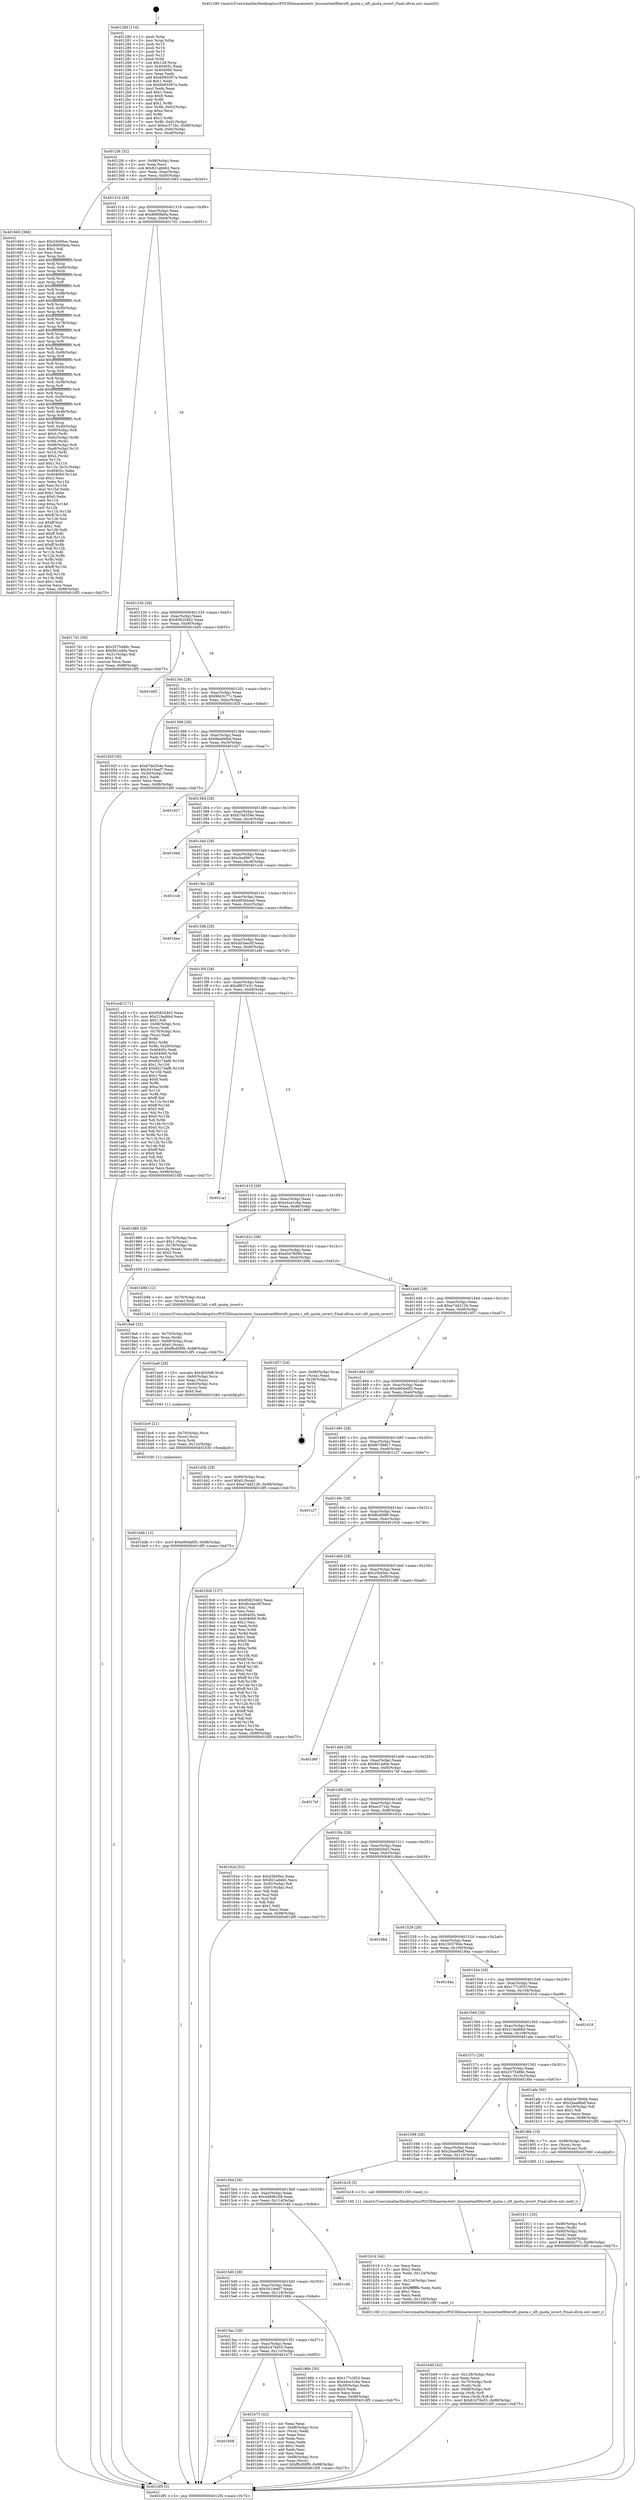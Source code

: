 digraph "0x401280" {
  label = "0x401280 (/mnt/c/Users/mathe/Desktop/tcc/POCII/binaries/extr_linuxnetnetfilternft_quota.c_nft_quota_invert_Final-ollvm.out::main(0))"
  labelloc = "t"
  node[shape=record]

  Entry [label="",width=0.3,height=0.3,shape=circle,fillcolor=black,style=filled]
  "0x4012f4" [label="{
     0x4012f4 [32]\l
     | [instrs]\l
     &nbsp;&nbsp;0x4012f4 \<+6\>: mov -0x98(%rbp),%eax\l
     &nbsp;&nbsp;0x4012fa \<+2\>: mov %eax,%ecx\l
     &nbsp;&nbsp;0x4012fc \<+6\>: sub $0x821a6462,%ecx\l
     &nbsp;&nbsp;0x401302 \<+6\>: mov %eax,-0xac(%rbp)\l
     &nbsp;&nbsp;0x401308 \<+6\>: mov %ecx,-0xb0(%rbp)\l
     &nbsp;&nbsp;0x40130e \<+6\>: je 0000000000401663 \<main+0x3e3\>\l
  }"]
  "0x401663" [label="{
     0x401663 [366]\l
     | [instrs]\l
     &nbsp;&nbsp;0x401663 \<+5\>: mov $0x25b95ec,%eax\l
     &nbsp;&nbsp;0x401668 \<+5\>: mov $0x8660fa0a,%ecx\l
     &nbsp;&nbsp;0x40166d \<+2\>: mov $0x1,%dl\l
     &nbsp;&nbsp;0x40166f \<+2\>: xor %esi,%esi\l
     &nbsp;&nbsp;0x401671 \<+3\>: mov %rsp,%rdi\l
     &nbsp;&nbsp;0x401674 \<+4\>: add $0xfffffffffffffff0,%rdi\l
     &nbsp;&nbsp;0x401678 \<+3\>: mov %rdi,%rsp\l
     &nbsp;&nbsp;0x40167b \<+7\>: mov %rdi,-0x90(%rbp)\l
     &nbsp;&nbsp;0x401682 \<+3\>: mov %rsp,%rdi\l
     &nbsp;&nbsp;0x401685 \<+4\>: add $0xfffffffffffffff0,%rdi\l
     &nbsp;&nbsp;0x401689 \<+3\>: mov %rdi,%rsp\l
     &nbsp;&nbsp;0x40168c \<+3\>: mov %rsp,%r8\l
     &nbsp;&nbsp;0x40168f \<+4\>: add $0xfffffffffffffff0,%r8\l
     &nbsp;&nbsp;0x401693 \<+3\>: mov %r8,%rsp\l
     &nbsp;&nbsp;0x401696 \<+7\>: mov %r8,-0x88(%rbp)\l
     &nbsp;&nbsp;0x40169d \<+3\>: mov %rsp,%r8\l
     &nbsp;&nbsp;0x4016a0 \<+4\>: add $0xfffffffffffffff0,%r8\l
     &nbsp;&nbsp;0x4016a4 \<+3\>: mov %r8,%rsp\l
     &nbsp;&nbsp;0x4016a7 \<+4\>: mov %r8,-0x80(%rbp)\l
     &nbsp;&nbsp;0x4016ab \<+3\>: mov %rsp,%r8\l
     &nbsp;&nbsp;0x4016ae \<+4\>: add $0xfffffffffffffff0,%r8\l
     &nbsp;&nbsp;0x4016b2 \<+3\>: mov %r8,%rsp\l
     &nbsp;&nbsp;0x4016b5 \<+4\>: mov %r8,-0x78(%rbp)\l
     &nbsp;&nbsp;0x4016b9 \<+3\>: mov %rsp,%r8\l
     &nbsp;&nbsp;0x4016bc \<+4\>: add $0xfffffffffffffff0,%r8\l
     &nbsp;&nbsp;0x4016c0 \<+3\>: mov %r8,%rsp\l
     &nbsp;&nbsp;0x4016c3 \<+4\>: mov %r8,-0x70(%rbp)\l
     &nbsp;&nbsp;0x4016c7 \<+3\>: mov %rsp,%r8\l
     &nbsp;&nbsp;0x4016ca \<+4\>: add $0xfffffffffffffff0,%r8\l
     &nbsp;&nbsp;0x4016ce \<+3\>: mov %r8,%rsp\l
     &nbsp;&nbsp;0x4016d1 \<+4\>: mov %r8,-0x68(%rbp)\l
     &nbsp;&nbsp;0x4016d5 \<+3\>: mov %rsp,%r8\l
     &nbsp;&nbsp;0x4016d8 \<+4\>: add $0xfffffffffffffff0,%r8\l
     &nbsp;&nbsp;0x4016dc \<+3\>: mov %r8,%rsp\l
     &nbsp;&nbsp;0x4016df \<+4\>: mov %r8,-0x60(%rbp)\l
     &nbsp;&nbsp;0x4016e3 \<+3\>: mov %rsp,%r8\l
     &nbsp;&nbsp;0x4016e6 \<+4\>: add $0xfffffffffffffff0,%r8\l
     &nbsp;&nbsp;0x4016ea \<+3\>: mov %r8,%rsp\l
     &nbsp;&nbsp;0x4016ed \<+4\>: mov %r8,-0x58(%rbp)\l
     &nbsp;&nbsp;0x4016f1 \<+3\>: mov %rsp,%r8\l
     &nbsp;&nbsp;0x4016f4 \<+4\>: add $0xfffffffffffffff0,%r8\l
     &nbsp;&nbsp;0x4016f8 \<+3\>: mov %r8,%rsp\l
     &nbsp;&nbsp;0x4016fb \<+4\>: mov %r8,-0x50(%rbp)\l
     &nbsp;&nbsp;0x4016ff \<+3\>: mov %rsp,%r8\l
     &nbsp;&nbsp;0x401702 \<+4\>: add $0xfffffffffffffff0,%r8\l
     &nbsp;&nbsp;0x401706 \<+3\>: mov %r8,%rsp\l
     &nbsp;&nbsp;0x401709 \<+4\>: mov %r8,-0x48(%rbp)\l
     &nbsp;&nbsp;0x40170d \<+3\>: mov %rsp,%r8\l
     &nbsp;&nbsp;0x401710 \<+4\>: add $0xfffffffffffffff0,%r8\l
     &nbsp;&nbsp;0x401714 \<+3\>: mov %r8,%rsp\l
     &nbsp;&nbsp;0x401717 \<+4\>: mov %r8,-0x40(%rbp)\l
     &nbsp;&nbsp;0x40171b \<+7\>: mov -0x90(%rbp),%r8\l
     &nbsp;&nbsp;0x401722 \<+7\>: movl $0x0,(%r8)\l
     &nbsp;&nbsp;0x401729 \<+7\>: mov -0x9c(%rbp),%r9d\l
     &nbsp;&nbsp;0x401730 \<+3\>: mov %r9d,(%rdi)\l
     &nbsp;&nbsp;0x401733 \<+7\>: mov -0x88(%rbp),%r8\l
     &nbsp;&nbsp;0x40173a \<+7\>: mov -0xa8(%rbp),%r10\l
     &nbsp;&nbsp;0x401741 \<+3\>: mov %r10,(%r8)\l
     &nbsp;&nbsp;0x401744 \<+3\>: cmpl $0x2,(%rdi)\l
     &nbsp;&nbsp;0x401747 \<+4\>: setne %r11b\l
     &nbsp;&nbsp;0x40174b \<+4\>: and $0x1,%r11b\l
     &nbsp;&nbsp;0x40174f \<+4\>: mov %r11b,-0x31(%rbp)\l
     &nbsp;&nbsp;0x401753 \<+7\>: mov 0x40405c,%ebx\l
     &nbsp;&nbsp;0x40175a \<+8\>: mov 0x404060,%r14d\l
     &nbsp;&nbsp;0x401762 \<+3\>: sub $0x1,%esi\l
     &nbsp;&nbsp;0x401765 \<+3\>: mov %ebx,%r15d\l
     &nbsp;&nbsp;0x401768 \<+3\>: add %esi,%r15d\l
     &nbsp;&nbsp;0x40176b \<+4\>: imul %r15d,%ebx\l
     &nbsp;&nbsp;0x40176f \<+3\>: and $0x1,%ebx\l
     &nbsp;&nbsp;0x401772 \<+3\>: cmp $0x0,%ebx\l
     &nbsp;&nbsp;0x401775 \<+4\>: sete %r11b\l
     &nbsp;&nbsp;0x401779 \<+4\>: cmp $0xa,%r14d\l
     &nbsp;&nbsp;0x40177d \<+4\>: setl %r12b\l
     &nbsp;&nbsp;0x401781 \<+3\>: mov %r11b,%r13b\l
     &nbsp;&nbsp;0x401784 \<+4\>: xor $0xff,%r13b\l
     &nbsp;&nbsp;0x401788 \<+3\>: mov %r12b,%sil\l
     &nbsp;&nbsp;0x40178b \<+4\>: xor $0xff,%sil\l
     &nbsp;&nbsp;0x40178f \<+3\>: xor $0x1,%dl\l
     &nbsp;&nbsp;0x401792 \<+3\>: mov %r13b,%dil\l
     &nbsp;&nbsp;0x401795 \<+4\>: and $0xff,%dil\l
     &nbsp;&nbsp;0x401799 \<+3\>: and %dl,%r11b\l
     &nbsp;&nbsp;0x40179c \<+3\>: mov %sil,%r8b\l
     &nbsp;&nbsp;0x40179f \<+4\>: and $0xff,%r8b\l
     &nbsp;&nbsp;0x4017a3 \<+3\>: and %dl,%r12b\l
     &nbsp;&nbsp;0x4017a6 \<+3\>: or %r11b,%dil\l
     &nbsp;&nbsp;0x4017a9 \<+3\>: or %r12b,%r8b\l
     &nbsp;&nbsp;0x4017ac \<+3\>: xor %r8b,%dil\l
     &nbsp;&nbsp;0x4017af \<+3\>: or %sil,%r13b\l
     &nbsp;&nbsp;0x4017b2 \<+4\>: xor $0xff,%r13b\l
     &nbsp;&nbsp;0x4017b6 \<+3\>: or $0x1,%dl\l
     &nbsp;&nbsp;0x4017b9 \<+3\>: and %dl,%r13b\l
     &nbsp;&nbsp;0x4017bc \<+3\>: or %r13b,%dil\l
     &nbsp;&nbsp;0x4017bf \<+4\>: test $0x1,%dil\l
     &nbsp;&nbsp;0x4017c3 \<+3\>: cmovne %ecx,%eax\l
     &nbsp;&nbsp;0x4017c6 \<+6\>: mov %eax,-0x98(%rbp)\l
     &nbsp;&nbsp;0x4017cc \<+5\>: jmp 0000000000401df5 \<main+0xb75\>\l
  }"]
  "0x401314" [label="{
     0x401314 [28]\l
     | [instrs]\l
     &nbsp;&nbsp;0x401314 \<+5\>: jmp 0000000000401319 \<main+0x99\>\l
     &nbsp;&nbsp;0x401319 \<+6\>: mov -0xac(%rbp),%eax\l
     &nbsp;&nbsp;0x40131f \<+5\>: sub $0x8660fa0a,%eax\l
     &nbsp;&nbsp;0x401324 \<+6\>: mov %eax,-0xb4(%rbp)\l
     &nbsp;&nbsp;0x40132a \<+6\>: je 00000000004017d1 \<main+0x551\>\l
  }"]
  Exit [label="",width=0.3,height=0.3,shape=circle,fillcolor=black,style=filled,peripheries=2]
  "0x4017d1" [label="{
     0x4017d1 [30]\l
     | [instrs]\l
     &nbsp;&nbsp;0x4017d1 \<+5\>: mov $0x2575488c,%eax\l
     &nbsp;&nbsp;0x4017d6 \<+5\>: mov $0x9d1ad0e,%ecx\l
     &nbsp;&nbsp;0x4017db \<+3\>: mov -0x31(%rbp),%dl\l
     &nbsp;&nbsp;0x4017de \<+3\>: test $0x1,%dl\l
     &nbsp;&nbsp;0x4017e1 \<+3\>: cmovne %ecx,%eax\l
     &nbsp;&nbsp;0x4017e4 \<+6\>: mov %eax,-0x98(%rbp)\l
     &nbsp;&nbsp;0x4017ea \<+5\>: jmp 0000000000401df5 \<main+0xb75\>\l
  }"]
  "0x401330" [label="{
     0x401330 [28]\l
     | [instrs]\l
     &nbsp;&nbsp;0x401330 \<+5\>: jmp 0000000000401335 \<main+0xb5\>\l
     &nbsp;&nbsp;0x401335 \<+6\>: mov -0xac(%rbp),%eax\l
     &nbsp;&nbsp;0x40133b \<+5\>: sub $0x95825462,%eax\l
     &nbsp;&nbsp;0x401340 \<+6\>: mov %eax,-0xb8(%rbp)\l
     &nbsp;&nbsp;0x401346 \<+6\>: je 0000000000401dd5 \<main+0xb55\>\l
  }"]
  "0x401bdb" [label="{
     0x401bdb [15]\l
     | [instrs]\l
     &nbsp;&nbsp;0x401bdb \<+10\>: movl $0xe90da0f3,-0x98(%rbp)\l
     &nbsp;&nbsp;0x401be5 \<+5\>: jmp 0000000000401df5 \<main+0xb75\>\l
  }"]
  "0x401dd5" [label="{
     0x401dd5\l
  }", style=dashed]
  "0x40134c" [label="{
     0x40134c [28]\l
     | [instrs]\l
     &nbsp;&nbsp;0x40134c \<+5\>: jmp 0000000000401351 \<main+0xd1\>\l
     &nbsp;&nbsp;0x401351 \<+6\>: mov -0xac(%rbp),%eax\l
     &nbsp;&nbsp;0x401357 \<+5\>: sub $0x96d3c77c,%eax\l
     &nbsp;&nbsp;0x40135c \<+6\>: mov %eax,-0xbc(%rbp)\l
     &nbsp;&nbsp;0x401362 \<+6\>: je 000000000040192f \<main+0x6af\>\l
  }"]
  "0x401bc6" [label="{
     0x401bc6 [21]\l
     | [instrs]\l
     &nbsp;&nbsp;0x401bc6 \<+4\>: mov -0x70(%rbp),%rcx\l
     &nbsp;&nbsp;0x401bca \<+3\>: mov (%rcx),%rcx\l
     &nbsp;&nbsp;0x401bcd \<+3\>: mov %rcx,%rdi\l
     &nbsp;&nbsp;0x401bd0 \<+6\>: mov %eax,-0x12c(%rbp)\l
     &nbsp;&nbsp;0x401bd6 \<+5\>: call 0000000000401030 \<free@plt\>\l
     | [calls]\l
     &nbsp;&nbsp;0x401030 \{1\} (unknown)\l
  }"]
  "0x40192f" [label="{
     0x40192f [30]\l
     | [instrs]\l
     &nbsp;&nbsp;0x40192f \<+5\>: mov $0xb7de354e,%eax\l
     &nbsp;&nbsp;0x401934 \<+5\>: mov $0x5410eef7,%ecx\l
     &nbsp;&nbsp;0x401939 \<+3\>: mov -0x30(%rbp),%edx\l
     &nbsp;&nbsp;0x40193c \<+3\>: cmp $0x1,%edx\l
     &nbsp;&nbsp;0x40193f \<+3\>: cmovl %ecx,%eax\l
     &nbsp;&nbsp;0x401942 \<+6\>: mov %eax,-0x98(%rbp)\l
     &nbsp;&nbsp;0x401948 \<+5\>: jmp 0000000000401df5 \<main+0xb75\>\l
  }"]
  "0x401368" [label="{
     0x401368 [28]\l
     | [instrs]\l
     &nbsp;&nbsp;0x401368 \<+5\>: jmp 000000000040136d \<main+0xed\>\l
     &nbsp;&nbsp;0x40136d \<+6\>: mov -0xac(%rbp),%eax\l
     &nbsp;&nbsp;0x401373 \<+5\>: sub $0x9ea0efbd,%eax\l
     &nbsp;&nbsp;0x401378 \<+6\>: mov %eax,-0xc0(%rbp)\l
     &nbsp;&nbsp;0x40137e \<+6\>: je 0000000000401d27 \<main+0xaa7\>\l
  }"]
  "0x401ba9" [label="{
     0x401ba9 [29]\l
     | [instrs]\l
     &nbsp;&nbsp;0x401ba9 \<+10\>: movabs $0x4020d6,%rdi\l
     &nbsp;&nbsp;0x401bb3 \<+4\>: mov -0x60(%rbp),%rcx\l
     &nbsp;&nbsp;0x401bb7 \<+2\>: mov %eax,(%rcx)\l
     &nbsp;&nbsp;0x401bb9 \<+4\>: mov -0x60(%rbp),%rcx\l
     &nbsp;&nbsp;0x401bbd \<+2\>: mov (%rcx),%esi\l
     &nbsp;&nbsp;0x401bbf \<+2\>: mov $0x0,%al\l
     &nbsp;&nbsp;0x401bc1 \<+5\>: call 0000000000401040 \<printf@plt\>\l
     | [calls]\l
     &nbsp;&nbsp;0x401040 \{1\} (unknown)\l
  }"]
  "0x401d27" [label="{
     0x401d27\l
  }", style=dashed]
  "0x401384" [label="{
     0x401384 [28]\l
     | [instrs]\l
     &nbsp;&nbsp;0x401384 \<+5\>: jmp 0000000000401389 \<main+0x109\>\l
     &nbsp;&nbsp;0x401389 \<+6\>: mov -0xac(%rbp),%eax\l
     &nbsp;&nbsp;0x40138f \<+5\>: sub $0xb7de354e,%eax\l
     &nbsp;&nbsp;0x401394 \<+6\>: mov %eax,-0xc4(%rbp)\l
     &nbsp;&nbsp;0x40139a \<+6\>: je 000000000040194d \<main+0x6cd\>\l
  }"]
  "0x401608" [label="{
     0x401608\l
  }", style=dashed]
  "0x40194d" [label="{
     0x40194d\l
  }", style=dashed]
  "0x4013a0" [label="{
     0x4013a0 [28]\l
     | [instrs]\l
     &nbsp;&nbsp;0x4013a0 \<+5\>: jmp 00000000004013a5 \<main+0x125\>\l
     &nbsp;&nbsp;0x4013a5 \<+6\>: mov -0xac(%rbp),%eax\l
     &nbsp;&nbsp;0x4013ab \<+5\>: sub $0xcba06b7c,%eax\l
     &nbsp;&nbsp;0x4013b0 \<+6\>: mov %eax,-0xc8(%rbp)\l
     &nbsp;&nbsp;0x4013b6 \<+6\>: je 0000000000401ccb \<main+0xa4b\>\l
  }"]
  "0x401b73" [label="{
     0x401b73 [42]\l
     | [instrs]\l
     &nbsp;&nbsp;0x401b73 \<+2\>: xor %eax,%eax\l
     &nbsp;&nbsp;0x401b75 \<+4\>: mov -0x68(%rbp),%rcx\l
     &nbsp;&nbsp;0x401b79 \<+2\>: mov (%rcx),%edx\l
     &nbsp;&nbsp;0x401b7b \<+2\>: mov %eax,%esi\l
     &nbsp;&nbsp;0x401b7d \<+2\>: sub %edx,%esi\l
     &nbsp;&nbsp;0x401b7f \<+2\>: mov %eax,%edx\l
     &nbsp;&nbsp;0x401b81 \<+3\>: sub $0x1,%edx\l
     &nbsp;&nbsp;0x401b84 \<+2\>: add %edx,%esi\l
     &nbsp;&nbsp;0x401b86 \<+2\>: sub %esi,%eax\l
     &nbsp;&nbsp;0x401b88 \<+4\>: mov -0x68(%rbp),%rcx\l
     &nbsp;&nbsp;0x401b8c \<+2\>: mov %eax,(%rcx)\l
     &nbsp;&nbsp;0x401b8e \<+10\>: movl $0xffcd08f9,-0x98(%rbp)\l
     &nbsp;&nbsp;0x401b98 \<+5\>: jmp 0000000000401df5 \<main+0xb75\>\l
  }"]
  "0x401ccb" [label="{
     0x401ccb\l
  }", style=dashed]
  "0x4013bc" [label="{
     0x4013bc [28]\l
     | [instrs]\l
     &nbsp;&nbsp;0x4013bc \<+5\>: jmp 00000000004013c1 \<main+0x141\>\l
     &nbsp;&nbsp;0x4013c1 \<+6\>: mov -0xac(%rbp),%eax\l
     &nbsp;&nbsp;0x4013c7 \<+5\>: sub $0xd93b4ea0,%eax\l
     &nbsp;&nbsp;0x4013cc \<+6\>: mov %eax,-0xcc(%rbp)\l
     &nbsp;&nbsp;0x4013d2 \<+6\>: je 0000000000401bea \<main+0x96a\>\l
  }"]
  "0x401b49" [label="{
     0x401b49 [42]\l
     | [instrs]\l
     &nbsp;&nbsp;0x401b49 \<+6\>: mov -0x128(%rbp),%ecx\l
     &nbsp;&nbsp;0x401b4f \<+3\>: imul %eax,%ecx\l
     &nbsp;&nbsp;0x401b52 \<+4\>: mov -0x70(%rbp),%rdi\l
     &nbsp;&nbsp;0x401b56 \<+3\>: mov (%rdi),%rdi\l
     &nbsp;&nbsp;0x401b59 \<+4\>: mov -0x68(%rbp),%r8\l
     &nbsp;&nbsp;0x401b5d \<+3\>: movslq (%r8),%r8\l
     &nbsp;&nbsp;0x401b60 \<+4\>: mov %ecx,(%rdi,%r8,4)\l
     &nbsp;&nbsp;0x401b64 \<+10\>: movl $0x62470e55,-0x98(%rbp)\l
     &nbsp;&nbsp;0x401b6e \<+5\>: jmp 0000000000401df5 \<main+0xb75\>\l
  }"]
  "0x401bea" [label="{
     0x401bea\l
  }", style=dashed]
  "0x4013d8" [label="{
     0x4013d8 [28]\l
     | [instrs]\l
     &nbsp;&nbsp;0x4013d8 \<+5\>: jmp 00000000004013dd \<main+0x15d\>\l
     &nbsp;&nbsp;0x4013dd \<+6\>: mov -0xac(%rbp),%eax\l
     &nbsp;&nbsp;0x4013e3 \<+5\>: sub $0xdb3aec0f,%eax\l
     &nbsp;&nbsp;0x4013e8 \<+6\>: mov %eax,-0xd0(%rbp)\l
     &nbsp;&nbsp;0x4013ee \<+6\>: je 0000000000401a4f \<main+0x7cf\>\l
  }"]
  "0x401b1d" [label="{
     0x401b1d [44]\l
     | [instrs]\l
     &nbsp;&nbsp;0x401b1d \<+2\>: xor %ecx,%ecx\l
     &nbsp;&nbsp;0x401b1f \<+5\>: mov $0x2,%edx\l
     &nbsp;&nbsp;0x401b24 \<+6\>: mov %edx,-0x124(%rbp)\l
     &nbsp;&nbsp;0x401b2a \<+1\>: cltd\l
     &nbsp;&nbsp;0x401b2b \<+6\>: mov -0x124(%rbp),%esi\l
     &nbsp;&nbsp;0x401b31 \<+2\>: idiv %esi\l
     &nbsp;&nbsp;0x401b33 \<+6\>: imul $0xfffffffe,%edx,%edx\l
     &nbsp;&nbsp;0x401b39 \<+3\>: sub $0x1,%ecx\l
     &nbsp;&nbsp;0x401b3c \<+2\>: sub %ecx,%edx\l
     &nbsp;&nbsp;0x401b3e \<+6\>: mov %edx,-0x128(%rbp)\l
     &nbsp;&nbsp;0x401b44 \<+5\>: call 0000000000401160 \<next_i\>\l
     | [calls]\l
     &nbsp;&nbsp;0x401160 \{1\} (/mnt/c/Users/mathe/Desktop/tcc/POCII/binaries/extr_linuxnetnetfilternft_quota.c_nft_quota_invert_Final-ollvm.out::next_i)\l
  }"]
  "0x401a4f" [label="{
     0x401a4f [171]\l
     | [instrs]\l
     &nbsp;&nbsp;0x401a4f \<+5\>: mov $0x95825462,%eax\l
     &nbsp;&nbsp;0x401a54 \<+5\>: mov $0x21fad6bd,%ecx\l
     &nbsp;&nbsp;0x401a59 \<+2\>: mov $0x1,%dl\l
     &nbsp;&nbsp;0x401a5b \<+4\>: mov -0x68(%rbp),%rsi\l
     &nbsp;&nbsp;0x401a5f \<+2\>: mov (%rsi),%edi\l
     &nbsp;&nbsp;0x401a61 \<+4\>: mov -0x78(%rbp),%rsi\l
     &nbsp;&nbsp;0x401a65 \<+2\>: cmp (%rsi),%edi\l
     &nbsp;&nbsp;0x401a67 \<+4\>: setl %r8b\l
     &nbsp;&nbsp;0x401a6b \<+4\>: and $0x1,%r8b\l
     &nbsp;&nbsp;0x401a6f \<+4\>: mov %r8b,-0x29(%rbp)\l
     &nbsp;&nbsp;0x401a73 \<+7\>: mov 0x40405c,%edi\l
     &nbsp;&nbsp;0x401a7a \<+8\>: mov 0x404060,%r9d\l
     &nbsp;&nbsp;0x401a82 \<+3\>: mov %edi,%r10d\l
     &nbsp;&nbsp;0x401a85 \<+7\>: sub $0x82c74af6,%r10d\l
     &nbsp;&nbsp;0x401a8c \<+4\>: sub $0x1,%r10d\l
     &nbsp;&nbsp;0x401a90 \<+7\>: add $0x82c74af6,%r10d\l
     &nbsp;&nbsp;0x401a97 \<+4\>: imul %r10d,%edi\l
     &nbsp;&nbsp;0x401a9b \<+3\>: and $0x1,%edi\l
     &nbsp;&nbsp;0x401a9e \<+3\>: cmp $0x0,%edi\l
     &nbsp;&nbsp;0x401aa1 \<+4\>: sete %r8b\l
     &nbsp;&nbsp;0x401aa5 \<+4\>: cmp $0xa,%r9d\l
     &nbsp;&nbsp;0x401aa9 \<+4\>: setl %r11b\l
     &nbsp;&nbsp;0x401aad \<+3\>: mov %r8b,%bl\l
     &nbsp;&nbsp;0x401ab0 \<+3\>: xor $0xff,%bl\l
     &nbsp;&nbsp;0x401ab3 \<+3\>: mov %r11b,%r14b\l
     &nbsp;&nbsp;0x401ab6 \<+4\>: xor $0xff,%r14b\l
     &nbsp;&nbsp;0x401aba \<+3\>: xor $0x0,%dl\l
     &nbsp;&nbsp;0x401abd \<+3\>: mov %bl,%r15b\l
     &nbsp;&nbsp;0x401ac0 \<+4\>: and $0x0,%r15b\l
     &nbsp;&nbsp;0x401ac4 \<+3\>: and %dl,%r8b\l
     &nbsp;&nbsp;0x401ac7 \<+3\>: mov %r14b,%r12b\l
     &nbsp;&nbsp;0x401aca \<+4\>: and $0x0,%r12b\l
     &nbsp;&nbsp;0x401ace \<+3\>: and %dl,%r11b\l
     &nbsp;&nbsp;0x401ad1 \<+3\>: or %r8b,%r15b\l
     &nbsp;&nbsp;0x401ad4 \<+3\>: or %r11b,%r12b\l
     &nbsp;&nbsp;0x401ad7 \<+3\>: xor %r12b,%r15b\l
     &nbsp;&nbsp;0x401ada \<+3\>: or %r14b,%bl\l
     &nbsp;&nbsp;0x401add \<+3\>: xor $0xff,%bl\l
     &nbsp;&nbsp;0x401ae0 \<+3\>: or $0x0,%dl\l
     &nbsp;&nbsp;0x401ae3 \<+2\>: and %dl,%bl\l
     &nbsp;&nbsp;0x401ae5 \<+3\>: or %bl,%r15b\l
     &nbsp;&nbsp;0x401ae8 \<+4\>: test $0x1,%r15b\l
     &nbsp;&nbsp;0x401aec \<+3\>: cmovne %ecx,%eax\l
     &nbsp;&nbsp;0x401aef \<+6\>: mov %eax,-0x98(%rbp)\l
     &nbsp;&nbsp;0x401af5 \<+5\>: jmp 0000000000401df5 \<main+0xb75\>\l
  }"]
  "0x4013f4" [label="{
     0x4013f4 [28]\l
     | [instrs]\l
     &nbsp;&nbsp;0x4013f4 \<+5\>: jmp 00000000004013f9 \<main+0x179\>\l
     &nbsp;&nbsp;0x4013f9 \<+6\>: mov -0xac(%rbp),%eax\l
     &nbsp;&nbsp;0x4013ff \<+5\>: sub $0xdf637e31,%eax\l
     &nbsp;&nbsp;0x401404 \<+6\>: mov %eax,-0xd4(%rbp)\l
     &nbsp;&nbsp;0x40140a \<+6\>: je 0000000000401ca1 \<main+0xa21\>\l
  }"]
  "0x4019a6" [label="{
     0x4019a6 [32]\l
     | [instrs]\l
     &nbsp;&nbsp;0x4019a6 \<+4\>: mov -0x70(%rbp),%rdi\l
     &nbsp;&nbsp;0x4019aa \<+3\>: mov %rax,(%rdi)\l
     &nbsp;&nbsp;0x4019ad \<+4\>: mov -0x68(%rbp),%rax\l
     &nbsp;&nbsp;0x4019b1 \<+6\>: movl $0x0,(%rax)\l
     &nbsp;&nbsp;0x4019b7 \<+10\>: movl $0xffcd08f9,-0x98(%rbp)\l
     &nbsp;&nbsp;0x4019c1 \<+5\>: jmp 0000000000401df5 \<main+0xb75\>\l
  }"]
  "0x401ca1" [label="{
     0x401ca1\l
  }", style=dashed]
  "0x401410" [label="{
     0x401410 [28]\l
     | [instrs]\l
     &nbsp;&nbsp;0x401410 \<+5\>: jmp 0000000000401415 \<main+0x195\>\l
     &nbsp;&nbsp;0x401415 \<+6\>: mov -0xac(%rbp),%eax\l
     &nbsp;&nbsp;0x40141b \<+5\>: sub $0xe4ce1c6a,%eax\l
     &nbsp;&nbsp;0x401420 \<+6\>: mov %eax,-0xd8(%rbp)\l
     &nbsp;&nbsp;0x401426 \<+6\>: je 0000000000401989 \<main+0x709\>\l
  }"]
  "0x4015ec" [label="{
     0x4015ec [28]\l
     | [instrs]\l
     &nbsp;&nbsp;0x4015ec \<+5\>: jmp 00000000004015f1 \<main+0x371\>\l
     &nbsp;&nbsp;0x4015f1 \<+6\>: mov -0xac(%rbp),%eax\l
     &nbsp;&nbsp;0x4015f7 \<+5\>: sub $0x62470e55,%eax\l
     &nbsp;&nbsp;0x4015fc \<+6\>: mov %eax,-0x11c(%rbp)\l
     &nbsp;&nbsp;0x401602 \<+6\>: je 0000000000401b73 \<main+0x8f3\>\l
  }"]
  "0x401989" [label="{
     0x401989 [29]\l
     | [instrs]\l
     &nbsp;&nbsp;0x401989 \<+4\>: mov -0x78(%rbp),%rax\l
     &nbsp;&nbsp;0x40198d \<+6\>: movl $0x1,(%rax)\l
     &nbsp;&nbsp;0x401993 \<+4\>: mov -0x78(%rbp),%rax\l
     &nbsp;&nbsp;0x401997 \<+3\>: movslq (%rax),%rax\l
     &nbsp;&nbsp;0x40199a \<+4\>: shl $0x2,%rax\l
     &nbsp;&nbsp;0x40199e \<+3\>: mov %rax,%rdi\l
     &nbsp;&nbsp;0x4019a1 \<+5\>: call 0000000000401050 \<malloc@plt\>\l
     | [calls]\l
     &nbsp;&nbsp;0x401050 \{1\} (unknown)\l
  }"]
  "0x40142c" [label="{
     0x40142c [28]\l
     | [instrs]\l
     &nbsp;&nbsp;0x40142c \<+5\>: jmp 0000000000401431 \<main+0x1b1\>\l
     &nbsp;&nbsp;0x401431 \<+6\>: mov -0xac(%rbp),%eax\l
     &nbsp;&nbsp;0x401437 \<+5\>: sub $0xe5e7606b,%eax\l
     &nbsp;&nbsp;0x40143c \<+6\>: mov %eax,-0xdc(%rbp)\l
     &nbsp;&nbsp;0x401442 \<+6\>: je 0000000000401b9d \<main+0x91d\>\l
  }"]
  "0x40196b" [label="{
     0x40196b [30]\l
     | [instrs]\l
     &nbsp;&nbsp;0x40196b \<+5\>: mov $0x177c3f33,%eax\l
     &nbsp;&nbsp;0x401970 \<+5\>: mov $0xe4ce1c6a,%ecx\l
     &nbsp;&nbsp;0x401975 \<+3\>: mov -0x30(%rbp),%edx\l
     &nbsp;&nbsp;0x401978 \<+3\>: cmp $0x0,%edx\l
     &nbsp;&nbsp;0x40197b \<+3\>: cmove %ecx,%eax\l
     &nbsp;&nbsp;0x40197e \<+6\>: mov %eax,-0x98(%rbp)\l
     &nbsp;&nbsp;0x401984 \<+5\>: jmp 0000000000401df5 \<main+0xb75\>\l
  }"]
  "0x401b9d" [label="{
     0x401b9d [12]\l
     | [instrs]\l
     &nbsp;&nbsp;0x401b9d \<+4\>: mov -0x70(%rbp),%rax\l
     &nbsp;&nbsp;0x401ba1 \<+3\>: mov (%rax),%rdi\l
     &nbsp;&nbsp;0x401ba4 \<+5\>: call 0000000000401240 \<nft_quota_invert\>\l
     | [calls]\l
     &nbsp;&nbsp;0x401240 \{1\} (/mnt/c/Users/mathe/Desktop/tcc/POCII/binaries/extr_linuxnetnetfilternft_quota.c_nft_quota_invert_Final-ollvm.out::nft_quota_invert)\l
  }"]
  "0x401448" [label="{
     0x401448 [28]\l
     | [instrs]\l
     &nbsp;&nbsp;0x401448 \<+5\>: jmp 000000000040144d \<main+0x1cd\>\l
     &nbsp;&nbsp;0x40144d \<+6\>: mov -0xac(%rbp),%eax\l
     &nbsp;&nbsp;0x401453 \<+5\>: sub $0xe74d2126,%eax\l
     &nbsp;&nbsp;0x401458 \<+6\>: mov %eax,-0xe0(%rbp)\l
     &nbsp;&nbsp;0x40145e \<+6\>: je 0000000000401d57 \<main+0xad7\>\l
  }"]
  "0x4015d0" [label="{
     0x4015d0 [28]\l
     | [instrs]\l
     &nbsp;&nbsp;0x4015d0 \<+5\>: jmp 00000000004015d5 \<main+0x355\>\l
     &nbsp;&nbsp;0x4015d5 \<+6\>: mov -0xac(%rbp),%eax\l
     &nbsp;&nbsp;0x4015db \<+5\>: sub $0x5410eef7,%eax\l
     &nbsp;&nbsp;0x4015e0 \<+6\>: mov %eax,-0x118(%rbp)\l
     &nbsp;&nbsp;0x4015e6 \<+6\>: je 000000000040196b \<main+0x6eb\>\l
  }"]
  "0x401d57" [label="{
     0x401d57 [24]\l
     | [instrs]\l
     &nbsp;&nbsp;0x401d57 \<+7\>: mov -0x90(%rbp),%rax\l
     &nbsp;&nbsp;0x401d5e \<+2\>: mov (%rax),%eax\l
     &nbsp;&nbsp;0x401d60 \<+4\>: lea -0x28(%rbp),%rsp\l
     &nbsp;&nbsp;0x401d64 \<+1\>: pop %rbx\l
     &nbsp;&nbsp;0x401d65 \<+2\>: pop %r12\l
     &nbsp;&nbsp;0x401d67 \<+2\>: pop %r13\l
     &nbsp;&nbsp;0x401d69 \<+2\>: pop %r14\l
     &nbsp;&nbsp;0x401d6b \<+2\>: pop %r15\l
     &nbsp;&nbsp;0x401d6d \<+1\>: pop %rbp\l
     &nbsp;&nbsp;0x401d6e \<+1\>: ret\l
  }"]
  "0x401464" [label="{
     0x401464 [28]\l
     | [instrs]\l
     &nbsp;&nbsp;0x401464 \<+5\>: jmp 0000000000401469 \<main+0x1e9\>\l
     &nbsp;&nbsp;0x401469 \<+6\>: mov -0xac(%rbp),%eax\l
     &nbsp;&nbsp;0x40146f \<+5\>: sub $0xe90da0f3,%eax\l
     &nbsp;&nbsp;0x401474 \<+6\>: mov %eax,-0xe4(%rbp)\l
     &nbsp;&nbsp;0x40147a \<+6\>: je 0000000000401d3b \<main+0xabb\>\l
  }"]
  "0x401c4b" [label="{
     0x401c4b\l
  }", style=dashed]
  "0x401d3b" [label="{
     0x401d3b [28]\l
     | [instrs]\l
     &nbsp;&nbsp;0x401d3b \<+7\>: mov -0x90(%rbp),%rax\l
     &nbsp;&nbsp;0x401d42 \<+6\>: movl $0x0,(%rax)\l
     &nbsp;&nbsp;0x401d48 \<+10\>: movl $0xe74d2126,-0x98(%rbp)\l
     &nbsp;&nbsp;0x401d52 \<+5\>: jmp 0000000000401df5 \<main+0xb75\>\l
  }"]
  "0x401480" [label="{
     0x401480 [28]\l
     | [instrs]\l
     &nbsp;&nbsp;0x401480 \<+5\>: jmp 0000000000401485 \<main+0x205\>\l
     &nbsp;&nbsp;0x401485 \<+6\>: mov -0xac(%rbp),%eax\l
     &nbsp;&nbsp;0x40148b \<+5\>: sub $0xf67588c7,%eax\l
     &nbsp;&nbsp;0x401490 \<+6\>: mov %eax,-0xe8(%rbp)\l
     &nbsp;&nbsp;0x401496 \<+6\>: je 0000000000401c27 \<main+0x9a7\>\l
  }"]
  "0x4015b4" [label="{
     0x4015b4 [28]\l
     | [instrs]\l
     &nbsp;&nbsp;0x4015b4 \<+5\>: jmp 00000000004015b9 \<main+0x339\>\l
     &nbsp;&nbsp;0x4015b9 \<+6\>: mov -0xac(%rbp),%eax\l
     &nbsp;&nbsp;0x4015bf \<+5\>: sub $0x44698168,%eax\l
     &nbsp;&nbsp;0x4015c4 \<+6\>: mov %eax,-0x114(%rbp)\l
     &nbsp;&nbsp;0x4015ca \<+6\>: je 0000000000401c4b \<main+0x9cb\>\l
  }"]
  "0x401c27" [label="{
     0x401c27\l
  }", style=dashed]
  "0x40149c" [label="{
     0x40149c [28]\l
     | [instrs]\l
     &nbsp;&nbsp;0x40149c \<+5\>: jmp 00000000004014a1 \<main+0x221\>\l
     &nbsp;&nbsp;0x4014a1 \<+6\>: mov -0xac(%rbp),%eax\l
     &nbsp;&nbsp;0x4014a7 \<+5\>: sub $0xffcd08f9,%eax\l
     &nbsp;&nbsp;0x4014ac \<+6\>: mov %eax,-0xec(%rbp)\l
     &nbsp;&nbsp;0x4014b2 \<+6\>: je 00000000004019c6 \<main+0x746\>\l
  }"]
  "0x401b18" [label="{
     0x401b18 [5]\l
     | [instrs]\l
     &nbsp;&nbsp;0x401b18 \<+5\>: call 0000000000401160 \<next_i\>\l
     | [calls]\l
     &nbsp;&nbsp;0x401160 \{1\} (/mnt/c/Users/mathe/Desktop/tcc/POCII/binaries/extr_linuxnetnetfilternft_quota.c_nft_quota_invert_Final-ollvm.out::next_i)\l
  }"]
  "0x4019c6" [label="{
     0x4019c6 [137]\l
     | [instrs]\l
     &nbsp;&nbsp;0x4019c6 \<+5\>: mov $0x95825462,%eax\l
     &nbsp;&nbsp;0x4019cb \<+5\>: mov $0xdb3aec0f,%ecx\l
     &nbsp;&nbsp;0x4019d0 \<+2\>: mov $0x1,%dl\l
     &nbsp;&nbsp;0x4019d2 \<+2\>: xor %esi,%esi\l
     &nbsp;&nbsp;0x4019d4 \<+7\>: mov 0x40405c,%edi\l
     &nbsp;&nbsp;0x4019db \<+8\>: mov 0x404060,%r8d\l
     &nbsp;&nbsp;0x4019e3 \<+3\>: sub $0x1,%esi\l
     &nbsp;&nbsp;0x4019e6 \<+3\>: mov %edi,%r9d\l
     &nbsp;&nbsp;0x4019e9 \<+3\>: add %esi,%r9d\l
     &nbsp;&nbsp;0x4019ec \<+4\>: imul %r9d,%edi\l
     &nbsp;&nbsp;0x4019f0 \<+3\>: and $0x1,%edi\l
     &nbsp;&nbsp;0x4019f3 \<+3\>: cmp $0x0,%edi\l
     &nbsp;&nbsp;0x4019f6 \<+4\>: sete %r10b\l
     &nbsp;&nbsp;0x4019fa \<+4\>: cmp $0xa,%r8d\l
     &nbsp;&nbsp;0x4019fe \<+4\>: setl %r11b\l
     &nbsp;&nbsp;0x401a02 \<+3\>: mov %r10b,%bl\l
     &nbsp;&nbsp;0x401a05 \<+3\>: xor $0xff,%bl\l
     &nbsp;&nbsp;0x401a08 \<+3\>: mov %r11b,%r14b\l
     &nbsp;&nbsp;0x401a0b \<+4\>: xor $0xff,%r14b\l
     &nbsp;&nbsp;0x401a0f \<+3\>: xor $0x1,%dl\l
     &nbsp;&nbsp;0x401a12 \<+3\>: mov %bl,%r15b\l
     &nbsp;&nbsp;0x401a15 \<+4\>: and $0xff,%r15b\l
     &nbsp;&nbsp;0x401a19 \<+3\>: and %dl,%r10b\l
     &nbsp;&nbsp;0x401a1c \<+3\>: mov %r14b,%r12b\l
     &nbsp;&nbsp;0x401a1f \<+4\>: and $0xff,%r12b\l
     &nbsp;&nbsp;0x401a23 \<+3\>: and %dl,%r11b\l
     &nbsp;&nbsp;0x401a26 \<+3\>: or %r10b,%r15b\l
     &nbsp;&nbsp;0x401a29 \<+3\>: or %r11b,%r12b\l
     &nbsp;&nbsp;0x401a2c \<+3\>: xor %r12b,%r15b\l
     &nbsp;&nbsp;0x401a2f \<+3\>: or %r14b,%bl\l
     &nbsp;&nbsp;0x401a32 \<+3\>: xor $0xff,%bl\l
     &nbsp;&nbsp;0x401a35 \<+3\>: or $0x1,%dl\l
     &nbsp;&nbsp;0x401a38 \<+2\>: and %dl,%bl\l
     &nbsp;&nbsp;0x401a3a \<+3\>: or %bl,%r15b\l
     &nbsp;&nbsp;0x401a3d \<+4\>: test $0x1,%r15b\l
     &nbsp;&nbsp;0x401a41 \<+3\>: cmovne %ecx,%eax\l
     &nbsp;&nbsp;0x401a44 \<+6\>: mov %eax,-0x98(%rbp)\l
     &nbsp;&nbsp;0x401a4a \<+5\>: jmp 0000000000401df5 \<main+0xb75\>\l
  }"]
  "0x4014b8" [label="{
     0x4014b8 [28]\l
     | [instrs]\l
     &nbsp;&nbsp;0x4014b8 \<+5\>: jmp 00000000004014bd \<main+0x23d\>\l
     &nbsp;&nbsp;0x4014bd \<+6\>: mov -0xac(%rbp),%eax\l
     &nbsp;&nbsp;0x4014c3 \<+5\>: sub $0x25b95ec,%eax\l
     &nbsp;&nbsp;0x4014c8 \<+6\>: mov %eax,-0xf0(%rbp)\l
     &nbsp;&nbsp;0x4014ce \<+6\>: je 0000000000401d6f \<main+0xaef\>\l
  }"]
  "0x401911" [label="{
     0x401911 [30]\l
     | [instrs]\l
     &nbsp;&nbsp;0x401911 \<+4\>: mov -0x80(%rbp),%rdi\l
     &nbsp;&nbsp;0x401915 \<+2\>: mov %eax,(%rdi)\l
     &nbsp;&nbsp;0x401917 \<+4\>: mov -0x80(%rbp),%rdi\l
     &nbsp;&nbsp;0x40191b \<+2\>: mov (%rdi),%eax\l
     &nbsp;&nbsp;0x40191d \<+3\>: mov %eax,-0x30(%rbp)\l
     &nbsp;&nbsp;0x401920 \<+10\>: movl $0x96d3c77c,-0x98(%rbp)\l
     &nbsp;&nbsp;0x40192a \<+5\>: jmp 0000000000401df5 \<main+0xb75\>\l
  }"]
  "0x401d6f" [label="{
     0x401d6f\l
  }", style=dashed]
  "0x4014d4" [label="{
     0x4014d4 [28]\l
     | [instrs]\l
     &nbsp;&nbsp;0x4014d4 \<+5\>: jmp 00000000004014d9 \<main+0x259\>\l
     &nbsp;&nbsp;0x4014d9 \<+6\>: mov -0xac(%rbp),%eax\l
     &nbsp;&nbsp;0x4014df \<+5\>: sub $0x9d1ad0e,%eax\l
     &nbsp;&nbsp;0x4014e4 \<+6\>: mov %eax,-0xf4(%rbp)\l
     &nbsp;&nbsp;0x4014ea \<+6\>: je 00000000004017ef \<main+0x56f\>\l
  }"]
  "0x401598" [label="{
     0x401598 [28]\l
     | [instrs]\l
     &nbsp;&nbsp;0x401598 \<+5\>: jmp 000000000040159d \<main+0x31d\>\l
     &nbsp;&nbsp;0x40159d \<+6\>: mov -0xac(%rbp),%eax\l
     &nbsp;&nbsp;0x4015a3 \<+5\>: sub $0x2baa8bef,%eax\l
     &nbsp;&nbsp;0x4015a8 \<+6\>: mov %eax,-0x110(%rbp)\l
     &nbsp;&nbsp;0x4015ae \<+6\>: je 0000000000401b18 \<main+0x898\>\l
  }"]
  "0x4017ef" [label="{
     0x4017ef\l
  }", style=dashed]
  "0x4014f0" [label="{
     0x4014f0 [28]\l
     | [instrs]\l
     &nbsp;&nbsp;0x4014f0 \<+5\>: jmp 00000000004014f5 \<main+0x275\>\l
     &nbsp;&nbsp;0x4014f5 \<+6\>: mov -0xac(%rbp),%eax\l
     &nbsp;&nbsp;0x4014fb \<+5\>: sub $0xec371bc,%eax\l
     &nbsp;&nbsp;0x401500 \<+6\>: mov %eax,-0xf8(%rbp)\l
     &nbsp;&nbsp;0x401506 \<+6\>: je 000000000040162e \<main+0x3ae\>\l
  }"]
  "0x4018fe" [label="{
     0x4018fe [19]\l
     | [instrs]\l
     &nbsp;&nbsp;0x4018fe \<+7\>: mov -0x88(%rbp),%rax\l
     &nbsp;&nbsp;0x401905 \<+3\>: mov (%rax),%rax\l
     &nbsp;&nbsp;0x401908 \<+4\>: mov 0x8(%rax),%rdi\l
     &nbsp;&nbsp;0x40190c \<+5\>: call 0000000000401060 \<atoi@plt\>\l
     | [calls]\l
     &nbsp;&nbsp;0x401060 \{1\} (unknown)\l
  }"]
  "0x40162e" [label="{
     0x40162e [53]\l
     | [instrs]\l
     &nbsp;&nbsp;0x40162e \<+5\>: mov $0x25b95ec,%eax\l
     &nbsp;&nbsp;0x401633 \<+5\>: mov $0x821a6462,%ecx\l
     &nbsp;&nbsp;0x401638 \<+6\>: mov -0x92(%rbp),%dl\l
     &nbsp;&nbsp;0x40163e \<+7\>: mov -0x91(%rbp),%sil\l
     &nbsp;&nbsp;0x401645 \<+3\>: mov %dl,%dil\l
     &nbsp;&nbsp;0x401648 \<+3\>: and %sil,%dil\l
     &nbsp;&nbsp;0x40164b \<+3\>: xor %sil,%dl\l
     &nbsp;&nbsp;0x40164e \<+3\>: or %dl,%dil\l
     &nbsp;&nbsp;0x401651 \<+4\>: test $0x1,%dil\l
     &nbsp;&nbsp;0x401655 \<+3\>: cmovne %ecx,%eax\l
     &nbsp;&nbsp;0x401658 \<+6\>: mov %eax,-0x98(%rbp)\l
     &nbsp;&nbsp;0x40165e \<+5\>: jmp 0000000000401df5 \<main+0xb75\>\l
  }"]
  "0x40150c" [label="{
     0x40150c [28]\l
     | [instrs]\l
     &nbsp;&nbsp;0x40150c \<+5\>: jmp 0000000000401511 \<main+0x291\>\l
     &nbsp;&nbsp;0x401511 \<+6\>: mov -0xac(%rbp),%eax\l
     &nbsp;&nbsp;0x401517 \<+5\>: sub $0xfdd5b02,%eax\l
     &nbsp;&nbsp;0x40151c \<+6\>: mov %eax,-0xfc(%rbp)\l
     &nbsp;&nbsp;0x401522 \<+6\>: je 0000000000401db4 \<main+0xb34\>\l
  }"]
  "0x401df5" [label="{
     0x401df5 [5]\l
     | [instrs]\l
     &nbsp;&nbsp;0x401df5 \<+5\>: jmp 00000000004012f4 \<main+0x74\>\l
  }"]
  "0x401280" [label="{
     0x401280 [116]\l
     | [instrs]\l
     &nbsp;&nbsp;0x401280 \<+1\>: push %rbp\l
     &nbsp;&nbsp;0x401281 \<+3\>: mov %rsp,%rbp\l
     &nbsp;&nbsp;0x401284 \<+2\>: push %r15\l
     &nbsp;&nbsp;0x401286 \<+2\>: push %r14\l
     &nbsp;&nbsp;0x401288 \<+2\>: push %r13\l
     &nbsp;&nbsp;0x40128a \<+2\>: push %r12\l
     &nbsp;&nbsp;0x40128c \<+1\>: push %rbx\l
     &nbsp;&nbsp;0x40128d \<+7\>: sub $0x128,%rsp\l
     &nbsp;&nbsp;0x401294 \<+7\>: mov 0x40405c,%eax\l
     &nbsp;&nbsp;0x40129b \<+7\>: mov 0x404060,%ecx\l
     &nbsp;&nbsp;0x4012a2 \<+2\>: mov %eax,%edx\l
     &nbsp;&nbsp;0x4012a4 \<+6\>: add $0xb083597a,%edx\l
     &nbsp;&nbsp;0x4012aa \<+3\>: sub $0x1,%edx\l
     &nbsp;&nbsp;0x4012ad \<+6\>: sub $0xb083597a,%edx\l
     &nbsp;&nbsp;0x4012b3 \<+3\>: imul %edx,%eax\l
     &nbsp;&nbsp;0x4012b6 \<+3\>: and $0x1,%eax\l
     &nbsp;&nbsp;0x4012b9 \<+3\>: cmp $0x0,%eax\l
     &nbsp;&nbsp;0x4012bc \<+4\>: sete %r8b\l
     &nbsp;&nbsp;0x4012c0 \<+4\>: and $0x1,%r8b\l
     &nbsp;&nbsp;0x4012c4 \<+7\>: mov %r8b,-0x92(%rbp)\l
     &nbsp;&nbsp;0x4012cb \<+3\>: cmp $0xa,%ecx\l
     &nbsp;&nbsp;0x4012ce \<+4\>: setl %r8b\l
     &nbsp;&nbsp;0x4012d2 \<+4\>: and $0x1,%r8b\l
     &nbsp;&nbsp;0x4012d6 \<+7\>: mov %r8b,-0x91(%rbp)\l
     &nbsp;&nbsp;0x4012dd \<+10\>: movl $0xec371bc,-0x98(%rbp)\l
     &nbsp;&nbsp;0x4012e7 \<+6\>: mov %edi,-0x9c(%rbp)\l
     &nbsp;&nbsp;0x4012ed \<+7\>: mov %rsi,-0xa8(%rbp)\l
  }"]
  "0x40157c" [label="{
     0x40157c [28]\l
     | [instrs]\l
     &nbsp;&nbsp;0x40157c \<+5\>: jmp 0000000000401581 \<main+0x301\>\l
     &nbsp;&nbsp;0x401581 \<+6\>: mov -0xac(%rbp),%eax\l
     &nbsp;&nbsp;0x401587 \<+5\>: sub $0x2575488c,%eax\l
     &nbsp;&nbsp;0x40158c \<+6\>: mov %eax,-0x10c(%rbp)\l
     &nbsp;&nbsp;0x401592 \<+6\>: je 00000000004018fe \<main+0x67e\>\l
  }"]
  "0x401afa" [label="{
     0x401afa [30]\l
     | [instrs]\l
     &nbsp;&nbsp;0x401afa \<+5\>: mov $0xe5e7606b,%eax\l
     &nbsp;&nbsp;0x401aff \<+5\>: mov $0x2baa8bef,%ecx\l
     &nbsp;&nbsp;0x401b04 \<+3\>: mov -0x29(%rbp),%dl\l
     &nbsp;&nbsp;0x401b07 \<+3\>: test $0x1,%dl\l
     &nbsp;&nbsp;0x401b0a \<+3\>: cmovne %ecx,%eax\l
     &nbsp;&nbsp;0x401b0d \<+6\>: mov %eax,-0x98(%rbp)\l
     &nbsp;&nbsp;0x401b13 \<+5\>: jmp 0000000000401df5 \<main+0xb75\>\l
  }"]
  "0x401db4" [label="{
     0x401db4\l
  }", style=dashed]
  "0x401528" [label="{
     0x401528 [28]\l
     | [instrs]\l
     &nbsp;&nbsp;0x401528 \<+5\>: jmp 000000000040152d \<main+0x2ad\>\l
     &nbsp;&nbsp;0x40152d \<+6\>: mov -0xac(%rbp),%eax\l
     &nbsp;&nbsp;0x401533 \<+5\>: sub $0x1503760e,%eax\l
     &nbsp;&nbsp;0x401538 \<+6\>: mov %eax,-0x100(%rbp)\l
     &nbsp;&nbsp;0x40153e \<+6\>: je 000000000040184a \<main+0x5ca\>\l
  }"]
  "0x401560" [label="{
     0x401560 [28]\l
     | [instrs]\l
     &nbsp;&nbsp;0x401560 \<+5\>: jmp 0000000000401565 \<main+0x2e5\>\l
     &nbsp;&nbsp;0x401565 \<+6\>: mov -0xac(%rbp),%eax\l
     &nbsp;&nbsp;0x40156b \<+5\>: sub $0x21fad6bd,%eax\l
     &nbsp;&nbsp;0x401570 \<+6\>: mov %eax,-0x108(%rbp)\l
     &nbsp;&nbsp;0x401576 \<+6\>: je 0000000000401afa \<main+0x87a\>\l
  }"]
  "0x40184a" [label="{
     0x40184a\l
  }", style=dashed]
  "0x401544" [label="{
     0x401544 [28]\l
     | [instrs]\l
     &nbsp;&nbsp;0x401544 \<+5\>: jmp 0000000000401549 \<main+0x2c9\>\l
     &nbsp;&nbsp;0x401549 \<+6\>: mov -0xac(%rbp),%eax\l
     &nbsp;&nbsp;0x40154f \<+5\>: sub $0x177c3f33,%eax\l
     &nbsp;&nbsp;0x401554 \<+6\>: mov %eax,-0x104(%rbp)\l
     &nbsp;&nbsp;0x40155a \<+6\>: je 0000000000401d18 \<main+0xa98\>\l
  }"]
  "0x401d18" [label="{
     0x401d18\l
  }", style=dashed]
  Entry -> "0x401280" [label=" 1"]
  "0x4012f4" -> "0x401663" [label=" 1"]
  "0x4012f4" -> "0x401314" [label=" 17"]
  "0x401d57" -> Exit [label=" 1"]
  "0x401314" -> "0x4017d1" [label=" 1"]
  "0x401314" -> "0x401330" [label=" 16"]
  "0x401d3b" -> "0x401df5" [label=" 1"]
  "0x401330" -> "0x401dd5" [label=" 0"]
  "0x401330" -> "0x40134c" [label=" 16"]
  "0x401bdb" -> "0x401df5" [label=" 1"]
  "0x40134c" -> "0x40192f" [label=" 1"]
  "0x40134c" -> "0x401368" [label=" 15"]
  "0x401bc6" -> "0x401bdb" [label=" 1"]
  "0x401368" -> "0x401d27" [label=" 0"]
  "0x401368" -> "0x401384" [label=" 15"]
  "0x401ba9" -> "0x401bc6" [label=" 1"]
  "0x401384" -> "0x40194d" [label=" 0"]
  "0x401384" -> "0x4013a0" [label=" 15"]
  "0x401b9d" -> "0x401ba9" [label=" 1"]
  "0x4013a0" -> "0x401ccb" [label=" 0"]
  "0x4013a0" -> "0x4013bc" [label=" 15"]
  "0x401b73" -> "0x401df5" [label=" 1"]
  "0x4013bc" -> "0x401bea" [label=" 0"]
  "0x4013bc" -> "0x4013d8" [label=" 15"]
  "0x4015ec" -> "0x401b73" [label=" 1"]
  "0x4013d8" -> "0x401a4f" [label=" 2"]
  "0x4013d8" -> "0x4013f4" [label=" 13"]
  "0x4015ec" -> "0x401608" [label=" 0"]
  "0x4013f4" -> "0x401ca1" [label=" 0"]
  "0x4013f4" -> "0x401410" [label=" 13"]
  "0x401b49" -> "0x401df5" [label=" 1"]
  "0x401410" -> "0x401989" [label=" 1"]
  "0x401410" -> "0x40142c" [label=" 12"]
  "0x401b1d" -> "0x401b49" [label=" 1"]
  "0x40142c" -> "0x401b9d" [label=" 1"]
  "0x40142c" -> "0x401448" [label=" 11"]
  "0x401b18" -> "0x401b1d" [label=" 1"]
  "0x401448" -> "0x401d57" [label=" 1"]
  "0x401448" -> "0x401464" [label=" 10"]
  "0x401a4f" -> "0x401df5" [label=" 2"]
  "0x401464" -> "0x401d3b" [label=" 1"]
  "0x401464" -> "0x401480" [label=" 9"]
  "0x4019c6" -> "0x401df5" [label=" 2"]
  "0x401480" -> "0x401c27" [label=" 0"]
  "0x401480" -> "0x40149c" [label=" 9"]
  "0x401989" -> "0x4019a6" [label=" 1"]
  "0x40149c" -> "0x4019c6" [label=" 2"]
  "0x40149c" -> "0x4014b8" [label=" 7"]
  "0x40196b" -> "0x401df5" [label=" 1"]
  "0x4014b8" -> "0x401d6f" [label=" 0"]
  "0x4014b8" -> "0x4014d4" [label=" 7"]
  "0x4015d0" -> "0x40196b" [label=" 1"]
  "0x4014d4" -> "0x4017ef" [label=" 0"]
  "0x4014d4" -> "0x4014f0" [label=" 7"]
  "0x401afa" -> "0x401df5" [label=" 2"]
  "0x4014f0" -> "0x40162e" [label=" 1"]
  "0x4014f0" -> "0x40150c" [label=" 6"]
  "0x40162e" -> "0x401df5" [label=" 1"]
  "0x401280" -> "0x4012f4" [label=" 1"]
  "0x401df5" -> "0x4012f4" [label=" 17"]
  "0x4015b4" -> "0x4015d0" [label=" 2"]
  "0x401663" -> "0x401df5" [label=" 1"]
  "0x4017d1" -> "0x401df5" [label=" 1"]
  "0x4019a6" -> "0x401df5" [label=" 1"]
  "0x40150c" -> "0x401db4" [label=" 0"]
  "0x40150c" -> "0x401528" [label=" 6"]
  "0x401598" -> "0x4015b4" [label=" 2"]
  "0x401528" -> "0x40184a" [label=" 0"]
  "0x401528" -> "0x401544" [label=" 6"]
  "0x4015d0" -> "0x4015ec" [label=" 1"]
  "0x401544" -> "0x401d18" [label=" 0"]
  "0x401544" -> "0x401560" [label=" 6"]
  "0x401598" -> "0x401b18" [label=" 1"]
  "0x401560" -> "0x401afa" [label=" 2"]
  "0x401560" -> "0x40157c" [label=" 4"]
  "0x4015b4" -> "0x401c4b" [label=" 0"]
  "0x40157c" -> "0x4018fe" [label=" 1"]
  "0x40157c" -> "0x401598" [label=" 3"]
  "0x4018fe" -> "0x401911" [label=" 1"]
  "0x401911" -> "0x401df5" [label=" 1"]
  "0x40192f" -> "0x401df5" [label=" 1"]
}
